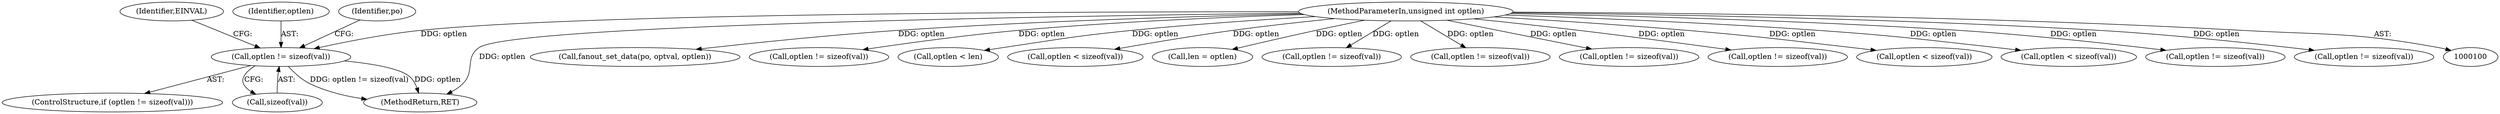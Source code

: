 digraph "0_linux_84ac7260236a49c79eede91617700174c2c19b0c_0@API" {
"1000607" [label="(Call,optlen != sizeof(val))"];
"1000105" [label="(MethodParameterIn,unsigned int optlen)"];
"1000613" [label="(Identifier,EINVAL)"];
"1000599" [label="(Call,fanout_set_data(po, optval, optlen))"];
"1000279" [label="(Call,optlen != sizeof(val))"];
"1000220" [label="(Call,optlen < len)"];
"1000420" [label="(Call,optlen < sizeof(val))"];
"1000134" [label="(Call,len = optlen)"];
"1000608" [label="(Identifier,optlen)"];
"1000534" [label="(Call,optlen != sizeof(val))"];
"1000105" [label="(MethodParameterIn,unsigned int optlen)"];
"1000250" [label="(Call,optlen != sizeof(val))"];
"1000606" [label="(ControlStructure,if (optlen != sizeof(val)))"];
"1000618" [label="(Identifier,po)"];
"1000609" [label="(Call,sizeof(val))"];
"1000375" [label="(Call,optlen != sizeof(val))"];
"1000332" [label="(Call,optlen != sizeof(val))"];
"1000607" [label="(Call,optlen != sizeof(val))"];
"1000450" [label="(Call,optlen < sizeof(val))"];
"1000504" [label="(Call,optlen < sizeof(val))"];
"1000683" [label="(MethodReturn,RET)"];
"1000562" [label="(Call,optlen != sizeof(val))"];
"1000652" [label="(Call,optlen != sizeof(val))"];
"1000607" -> "1000606"  [label="AST: "];
"1000607" -> "1000609"  [label="CFG: "];
"1000608" -> "1000607"  [label="AST: "];
"1000609" -> "1000607"  [label="AST: "];
"1000613" -> "1000607"  [label="CFG: "];
"1000618" -> "1000607"  [label="CFG: "];
"1000607" -> "1000683"  [label="DDG: optlen != sizeof(val)"];
"1000607" -> "1000683"  [label="DDG: optlen"];
"1000105" -> "1000607"  [label="DDG: optlen"];
"1000105" -> "1000100"  [label="AST: "];
"1000105" -> "1000683"  [label="DDG: optlen"];
"1000105" -> "1000134"  [label="DDG: optlen"];
"1000105" -> "1000220"  [label="DDG: optlen"];
"1000105" -> "1000250"  [label="DDG: optlen"];
"1000105" -> "1000279"  [label="DDG: optlen"];
"1000105" -> "1000332"  [label="DDG: optlen"];
"1000105" -> "1000375"  [label="DDG: optlen"];
"1000105" -> "1000420"  [label="DDG: optlen"];
"1000105" -> "1000450"  [label="DDG: optlen"];
"1000105" -> "1000504"  [label="DDG: optlen"];
"1000105" -> "1000534"  [label="DDG: optlen"];
"1000105" -> "1000562"  [label="DDG: optlen"];
"1000105" -> "1000599"  [label="DDG: optlen"];
"1000105" -> "1000652"  [label="DDG: optlen"];
}
